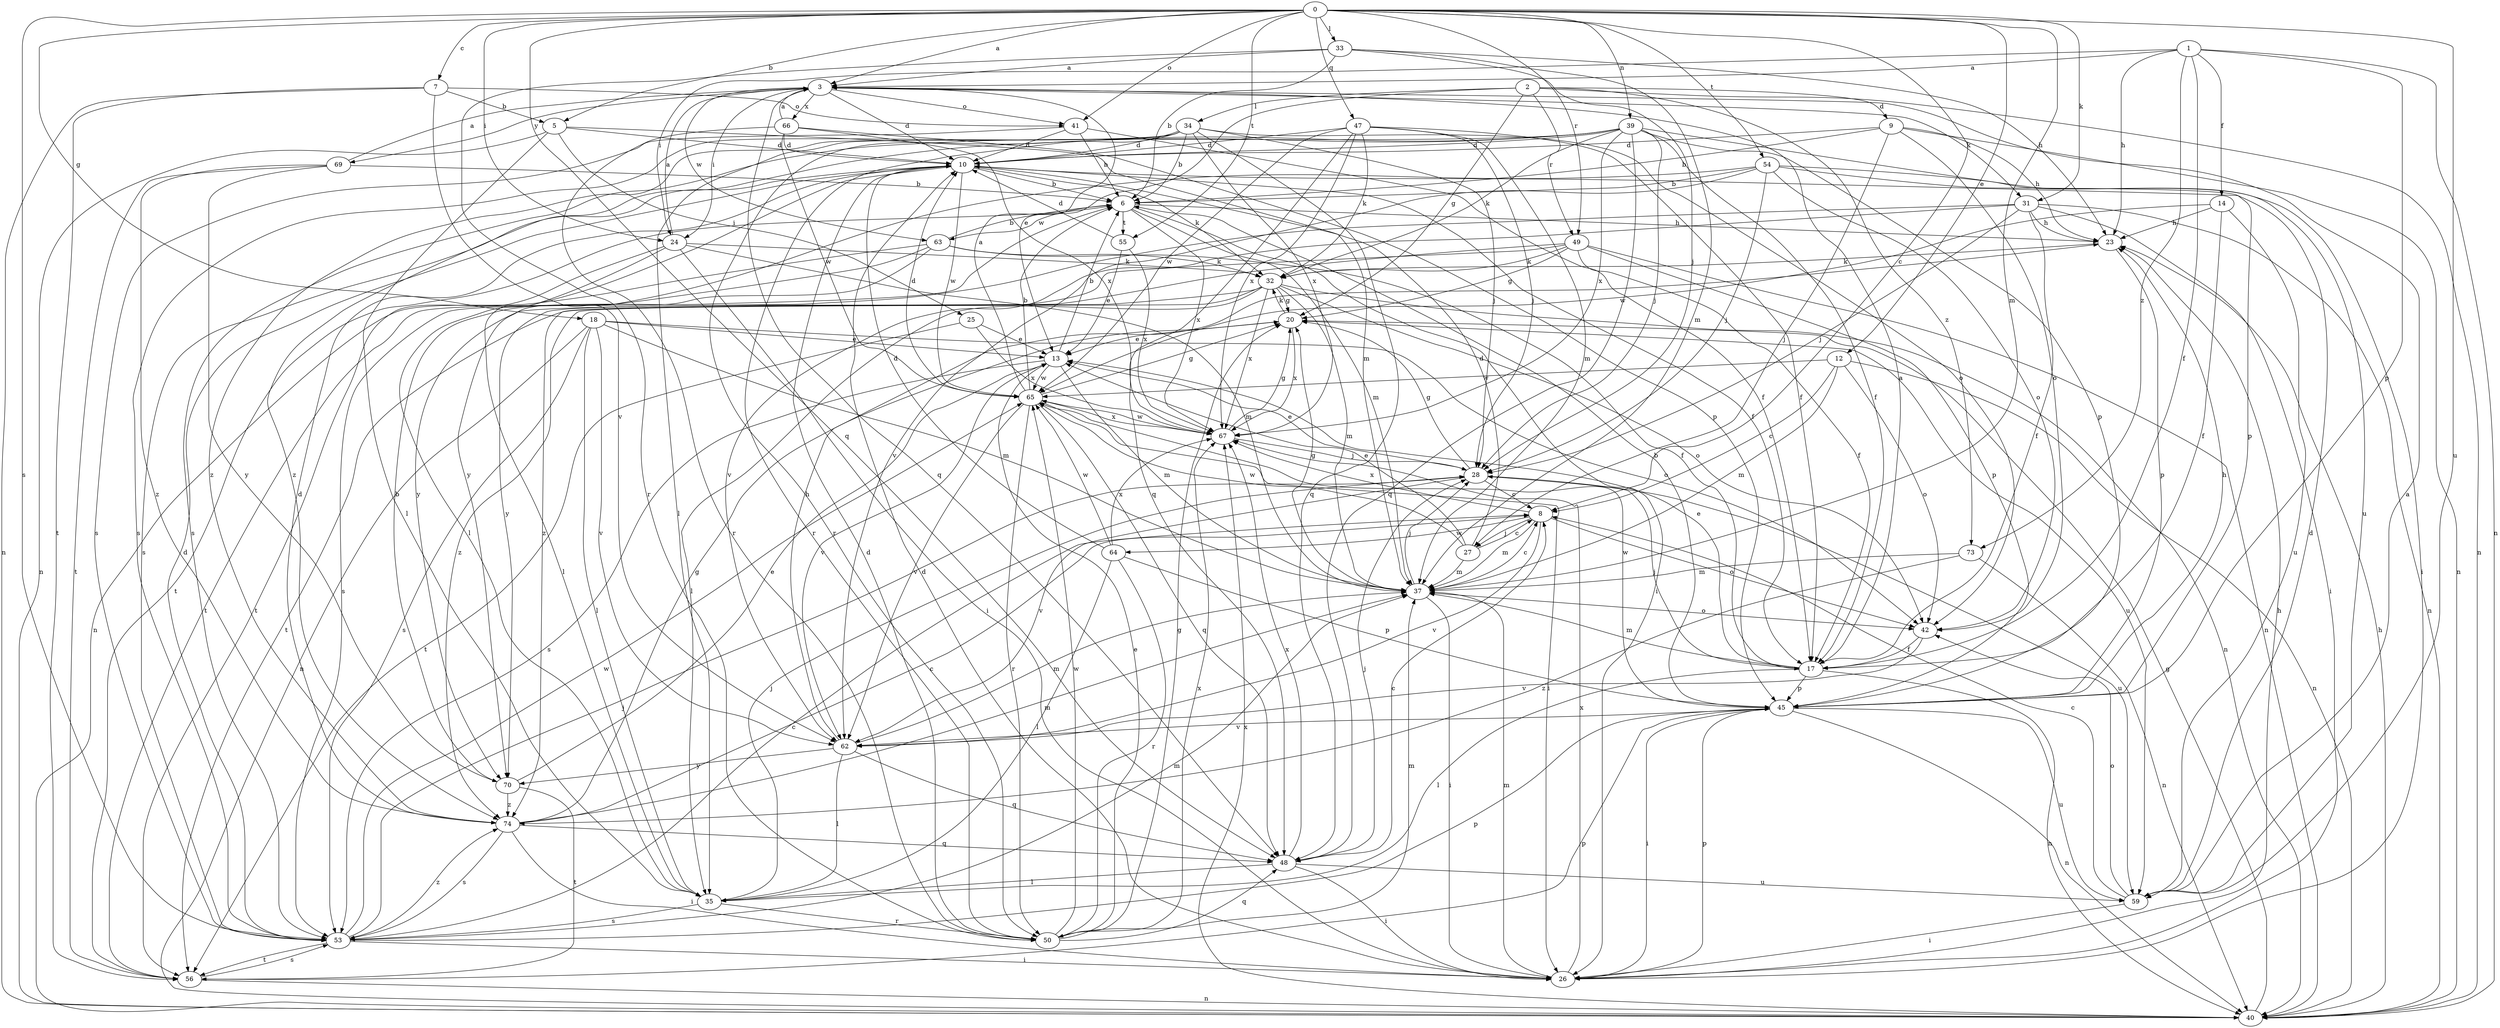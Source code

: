 strict digraph  {
0;
1;
2;
3;
5;
6;
7;
8;
9;
10;
12;
13;
14;
17;
18;
20;
23;
24;
25;
26;
27;
28;
31;
32;
33;
34;
35;
37;
39;
40;
41;
42;
45;
47;
48;
49;
50;
53;
54;
55;
56;
59;
62;
63;
64;
65;
66;
67;
69;
70;
73;
74;
0 -> 3  [label=a];
0 -> 5  [label=b];
0 -> 7  [label=c];
0 -> 8  [label=c];
0 -> 12  [label=e];
0 -> 18  [label=g];
0 -> 24  [label=i];
0 -> 31  [label=k];
0 -> 33  [label=l];
0 -> 37  [label=m];
0 -> 39  [label=n];
0 -> 41  [label=o];
0 -> 47  [label=q];
0 -> 48  [label=q];
0 -> 49  [label=r];
0 -> 53  [label=s];
0 -> 54  [label=t];
0 -> 55  [label=t];
0 -> 59  [label=u];
1 -> 3  [label=a];
1 -> 14  [label=f];
1 -> 17  [label=f];
1 -> 23  [label=h];
1 -> 24  [label=i];
1 -> 40  [label=n];
1 -> 45  [label=p];
1 -> 73  [label=z];
2 -> 9  [label=d];
2 -> 13  [label=e];
2 -> 20  [label=g];
2 -> 34  [label=l];
2 -> 40  [label=n];
2 -> 49  [label=r];
2 -> 73  [label=z];
3 -> 10  [label=d];
3 -> 24  [label=i];
3 -> 31  [label=k];
3 -> 41  [label=o];
3 -> 48  [label=q];
3 -> 63  [label=w];
3 -> 66  [label=x];
3 -> 69  [label=y];
5 -> 10  [label=d];
5 -> 25  [label=i];
5 -> 35  [label=l];
5 -> 37  [label=m];
5 -> 40  [label=n];
6 -> 23  [label=h];
6 -> 26  [label=i];
6 -> 37  [label=m];
6 -> 55  [label=t];
6 -> 56  [label=t];
6 -> 63  [label=w];
6 -> 67  [label=x];
7 -> 5  [label=b];
7 -> 40  [label=n];
7 -> 41  [label=o];
7 -> 56  [label=t];
7 -> 62  [label=v];
8 -> 27  [label=j];
8 -> 37  [label=m];
8 -> 42  [label=o];
8 -> 62  [label=v];
8 -> 64  [label=w];
8 -> 67  [label=x];
9 -> 6  [label=b];
9 -> 10  [label=d];
9 -> 23  [label=h];
9 -> 27  [label=j];
9 -> 40  [label=n];
9 -> 42  [label=o];
10 -> 6  [label=b];
10 -> 17  [label=f];
10 -> 32  [label=k];
10 -> 35  [label=l];
10 -> 53  [label=s];
10 -> 65  [label=w];
12 -> 8  [label=c];
12 -> 37  [label=m];
12 -> 40  [label=n];
12 -> 42  [label=o];
12 -> 65  [label=w];
13 -> 6  [label=b];
13 -> 37  [label=m];
13 -> 53  [label=s];
13 -> 62  [label=v];
13 -> 65  [label=w];
14 -> 17  [label=f];
14 -> 23  [label=h];
14 -> 59  [label=u];
14 -> 65  [label=w];
17 -> 3  [label=a];
17 -> 13  [label=e];
17 -> 28  [label=j];
17 -> 35  [label=l];
17 -> 37  [label=m];
17 -> 40  [label=n];
17 -> 45  [label=p];
18 -> 13  [label=e];
18 -> 35  [label=l];
18 -> 37  [label=m];
18 -> 40  [label=n];
18 -> 42  [label=o];
18 -> 53  [label=s];
18 -> 62  [label=v];
20 -> 13  [label=e];
20 -> 32  [label=k];
20 -> 59  [label=u];
20 -> 67  [label=x];
23 -> 32  [label=k];
23 -> 45  [label=p];
24 -> 3  [label=a];
24 -> 26  [label=i];
24 -> 32  [label=k];
24 -> 35  [label=l];
24 -> 37  [label=m];
24 -> 56  [label=t];
25 -> 13  [label=e];
25 -> 56  [label=t];
25 -> 67  [label=x];
26 -> 10  [label=d];
26 -> 23  [label=h];
26 -> 37  [label=m];
26 -> 45  [label=p];
26 -> 67  [label=x];
27 -> 8  [label=c];
27 -> 10  [label=d];
27 -> 13  [label=e];
27 -> 37  [label=m];
27 -> 65  [label=w];
28 -> 8  [label=c];
28 -> 13  [label=e];
28 -> 20  [label=g];
28 -> 59  [label=u];
28 -> 62  [label=v];
31 -> 17  [label=f];
31 -> 23  [label=h];
31 -> 26  [label=i];
31 -> 28  [label=j];
31 -> 40  [label=n];
31 -> 62  [label=v];
31 -> 70  [label=y];
32 -> 20  [label=g];
32 -> 35  [label=l];
32 -> 37  [label=m];
32 -> 40  [label=n];
32 -> 42  [label=o];
32 -> 56  [label=t];
32 -> 67  [label=x];
32 -> 74  [label=z];
33 -> 3  [label=a];
33 -> 6  [label=b];
33 -> 23  [label=h];
33 -> 28  [label=j];
33 -> 37  [label=m];
33 -> 50  [label=r];
34 -> 6  [label=b];
34 -> 10  [label=d];
34 -> 28  [label=j];
34 -> 35  [label=l];
34 -> 42  [label=o];
34 -> 48  [label=q];
34 -> 50  [label=r];
34 -> 53  [label=s];
34 -> 67  [label=x];
34 -> 74  [label=z];
35 -> 28  [label=j];
35 -> 50  [label=r];
35 -> 53  [label=s];
37 -> 8  [label=c];
37 -> 20  [label=g];
37 -> 26  [label=i];
37 -> 28  [label=j];
37 -> 42  [label=o];
39 -> 10  [label=d];
39 -> 17  [label=f];
39 -> 28  [label=j];
39 -> 32  [label=k];
39 -> 45  [label=p];
39 -> 48  [label=q];
39 -> 50  [label=r];
39 -> 53  [label=s];
39 -> 59  [label=u];
39 -> 67  [label=x];
39 -> 74  [label=z];
40 -> 20  [label=g];
40 -> 23  [label=h];
40 -> 67  [label=x];
41 -> 6  [label=b];
41 -> 10  [label=d];
41 -> 17  [label=f];
41 -> 53  [label=s];
42 -> 17  [label=f];
42 -> 62  [label=v];
45 -> 6  [label=b];
45 -> 23  [label=h];
45 -> 26  [label=i];
45 -> 40  [label=n];
45 -> 59  [label=u];
45 -> 62  [label=v];
45 -> 65  [label=w];
47 -> 10  [label=d];
47 -> 17  [label=f];
47 -> 28  [label=j];
47 -> 32  [label=k];
47 -> 37  [label=m];
47 -> 48  [label=q];
47 -> 65  [label=w];
47 -> 67  [label=x];
48 -> 8  [label=c];
48 -> 26  [label=i];
48 -> 28  [label=j];
48 -> 35  [label=l];
48 -> 59  [label=u];
48 -> 67  [label=x];
49 -> 17  [label=f];
49 -> 20  [label=g];
49 -> 32  [label=k];
49 -> 40  [label=n];
49 -> 45  [label=p];
49 -> 70  [label=y];
49 -> 74  [label=z];
50 -> 10  [label=d];
50 -> 13  [label=e];
50 -> 20  [label=g];
50 -> 37  [label=m];
50 -> 48  [label=q];
50 -> 65  [label=w];
50 -> 67  [label=x];
53 -> 8  [label=c];
53 -> 10  [label=d];
53 -> 26  [label=i];
53 -> 28  [label=j];
53 -> 37  [label=m];
53 -> 45  [label=p];
53 -> 56  [label=t];
53 -> 65  [label=w];
53 -> 74  [label=z];
54 -> 6  [label=b];
54 -> 26  [label=i];
54 -> 28  [label=j];
54 -> 42  [label=o];
54 -> 45  [label=p];
54 -> 62  [label=v];
54 -> 70  [label=y];
55 -> 10  [label=d];
55 -> 13  [label=e];
55 -> 67  [label=x];
56 -> 40  [label=n];
56 -> 45  [label=p];
56 -> 53  [label=s];
59 -> 3  [label=a];
59 -> 8  [label=c];
59 -> 10  [label=d];
59 -> 26  [label=i];
59 -> 42  [label=o];
62 -> 23  [label=h];
62 -> 35  [label=l];
62 -> 37  [label=m];
62 -> 48  [label=q];
62 -> 70  [label=y];
63 -> 6  [label=b];
63 -> 17  [label=f];
63 -> 32  [label=k];
63 -> 40  [label=n];
63 -> 53  [label=s];
63 -> 56  [label=t];
64 -> 10  [label=d];
64 -> 35  [label=l];
64 -> 45  [label=p];
64 -> 50  [label=r];
64 -> 65  [label=w];
64 -> 67  [label=x];
65 -> 3  [label=a];
65 -> 6  [label=b];
65 -> 10  [label=d];
65 -> 20  [label=g];
65 -> 26  [label=i];
65 -> 48  [label=q];
65 -> 50  [label=r];
65 -> 62  [label=v];
65 -> 67  [label=x];
66 -> 3  [label=a];
66 -> 10  [label=d];
66 -> 45  [label=p];
66 -> 50  [label=r];
66 -> 65  [label=w];
66 -> 67  [label=x];
67 -> 20  [label=g];
67 -> 28  [label=j];
67 -> 65  [label=w];
69 -> 3  [label=a];
69 -> 6  [label=b];
69 -> 56  [label=t];
69 -> 70  [label=y];
69 -> 74  [label=z];
70 -> 6  [label=b];
70 -> 13  [label=e];
70 -> 56  [label=t];
70 -> 74  [label=z];
73 -> 37  [label=m];
73 -> 40  [label=n];
73 -> 74  [label=z];
74 -> 8  [label=c];
74 -> 10  [label=d];
74 -> 20  [label=g];
74 -> 26  [label=i];
74 -> 37  [label=m];
74 -> 48  [label=q];
74 -> 53  [label=s];
}

